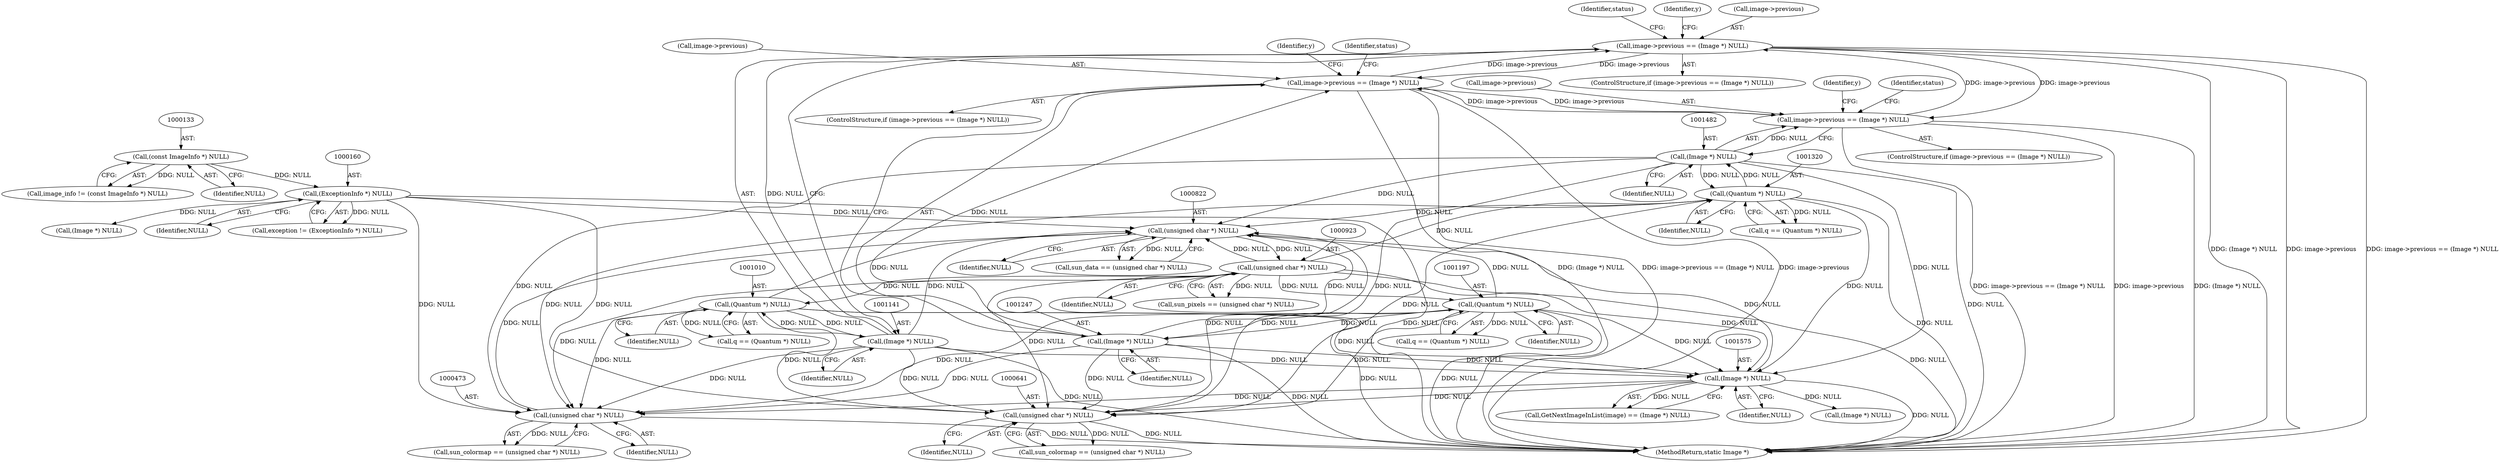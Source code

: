 digraph "0_ImageMagick_8ea44b48a182dd46d018f4b4f09a5e2ee9638105@pointer" {
"1001136" [label="(Call,image->previous == (Image *) NULL)"];
"1001242" [label="(Call,image->previous == (Image *) NULL)"];
"1001136" [label="(Call,image->previous == (Image *) NULL)"];
"1001477" [label="(Call,image->previous == (Image *) NULL)"];
"1001481" [label="(Call,(Image *) NULL)"];
"1001319" [label="(Call,(Quantum *) NULL)"];
"1000922" [label="(Call,(unsigned char *) NULL)"];
"1000821" [label="(Call,(unsigned char *) NULL)"];
"1001196" [label="(Call,(Quantum *) NULL)"];
"1001246" [label="(Call,(Image *) NULL)"];
"1001574" [label="(Call,(Image *) NULL)"];
"1001140" [label="(Call,(Image *) NULL)"];
"1001009" [label="(Call,(Quantum *) NULL)"];
"1000472" [label="(Call,(unsigned char *) NULL)"];
"1000159" [label="(Call,(ExceptionInfo *) NULL)"];
"1000132" [label="(Call,(const ImageInfo *) NULL)"];
"1000640" [label="(Call,(unsigned char *) NULL)"];
"1001571" [label="(Call,GetNextImageInList(image) == (Image *) NULL)"];
"1000190" [label="(Call,(Image *) NULL)"];
"1001194" [label="(Call,q == (Quantum *) NULL)"];
"1000161" [label="(Identifier,NULL)"];
"1001243" [label="(Call,image->previous)"];
"1001317" [label="(Call,q == (Quantum *) NULL)"];
"1001483" [label="(Identifier,NULL)"];
"1001145" [label="(Identifier,status)"];
"1001574" [label="(Call,(Image *) NULL)"];
"1001135" [label="(ControlStructure,if (image->previous == (Image *) NULL))"];
"1000823" [label="(Identifier,NULL)"];
"1000134" [label="(Identifier,NULL)"];
"1000993" [label="(Identifier,y)"];
"1001477" [label="(Call,image->previous == (Image *) NULL)"];
"1000924" [label="(Identifier,NULL)"];
"1000642" [label="(Identifier,NULL)"];
"1001246" [label="(Call,(Image *) NULL)"];
"1000640" [label="(Call,(unsigned char *) NULL)"];
"1000638" [label="(Call,sun_colormap == (unsigned char *) NULL)"];
"1000159" [label="(Call,(ExceptionInfo *) NULL)"];
"1001319" [label="(Call,(Quantum *) NULL)"];
"1001248" [label="(Identifier,NULL)"];
"1001486" [label="(Identifier,status)"];
"1001180" [label="(Identifier,y)"];
"1000922" [label="(Call,(unsigned char *) NULL)"];
"1001576" [label="(Identifier,NULL)"];
"1000157" [label="(Call,exception != (ExceptionInfo *) NULL)"];
"1001198" [label="(Identifier,NULL)"];
"1000130" [label="(Call,image_info != (const ImageInfo *) NULL)"];
"1000472" [label="(Call,(unsigned char *) NULL)"];
"1001251" [label="(Identifier,status)"];
"1001481" [label="(Call,(Image *) NULL)"];
"1001009" [label="(Call,(Quantum *) NULL)"];
"1000821" [label="(Call,(unsigned char *) NULL)"];
"1001616" [label="(MethodReturn,static Image *)"];
"1000920" [label="(Call,sun_pixels == (unsigned char *) NULL)"];
"1001196" [label="(Call,(Quantum *) NULL)"];
"1001478" [label="(Call,image->previous)"];
"1001303" [label="(Identifier,y)"];
"1001011" [label="(Identifier,NULL)"];
"1001583" [label="(Call,(Image *) NULL)"];
"1001007" [label="(Call,q == (Quantum *) NULL)"];
"1001321" [label="(Identifier,NULL)"];
"1001242" [label="(Call,image->previous == (Image *) NULL)"];
"1001241" [label="(ControlStructure,if (image->previous == (Image *) NULL))"];
"1001142" [label="(Identifier,NULL)"];
"1000132" [label="(Call,(const ImageInfo *) NULL)"];
"1001136" [label="(Call,image->previous == (Image *) NULL)"];
"1001137" [label="(Call,image->previous)"];
"1000470" [label="(Call,sun_colormap == (unsigned char *) NULL)"];
"1001476" [label="(ControlStructure,if (image->previous == (Image *) NULL))"];
"1000474" [label="(Identifier,NULL)"];
"1001140" [label="(Call,(Image *) NULL)"];
"1000819" [label="(Call,sun_data == (unsigned char *) NULL)"];
"1001136" -> "1001135"  [label="AST: "];
"1001136" -> "1001140"  [label="CFG: "];
"1001137" -> "1001136"  [label="AST: "];
"1001140" -> "1001136"  [label="AST: "];
"1001145" -> "1001136"  [label="CFG: "];
"1000993" -> "1001136"  [label="CFG: "];
"1001136" -> "1001616"  [label="DDG: (Image *) NULL"];
"1001136" -> "1001616"  [label="DDG: image->previous"];
"1001136" -> "1001616"  [label="DDG: image->previous == (Image *) NULL"];
"1001242" -> "1001136"  [label="DDG: image->previous"];
"1001477" -> "1001136"  [label="DDG: image->previous"];
"1001140" -> "1001136"  [label="DDG: NULL"];
"1001136" -> "1001242"  [label="DDG: image->previous"];
"1001136" -> "1001477"  [label="DDG: image->previous"];
"1001242" -> "1001241"  [label="AST: "];
"1001242" -> "1001246"  [label="CFG: "];
"1001243" -> "1001242"  [label="AST: "];
"1001246" -> "1001242"  [label="AST: "];
"1001251" -> "1001242"  [label="CFG: "];
"1001180" -> "1001242"  [label="CFG: "];
"1001242" -> "1001616"  [label="DDG: image->previous"];
"1001242" -> "1001616"  [label="DDG: (Image *) NULL"];
"1001242" -> "1001616"  [label="DDG: image->previous == (Image *) NULL"];
"1001477" -> "1001242"  [label="DDG: image->previous"];
"1001246" -> "1001242"  [label="DDG: NULL"];
"1001242" -> "1001477"  [label="DDG: image->previous"];
"1001477" -> "1001476"  [label="AST: "];
"1001477" -> "1001481"  [label="CFG: "];
"1001478" -> "1001477"  [label="AST: "];
"1001481" -> "1001477"  [label="AST: "];
"1001486" -> "1001477"  [label="CFG: "];
"1001303" -> "1001477"  [label="CFG: "];
"1001477" -> "1001616"  [label="DDG: image->previous == (Image *) NULL"];
"1001477" -> "1001616"  [label="DDG: image->previous"];
"1001477" -> "1001616"  [label="DDG: (Image *) NULL"];
"1001481" -> "1001477"  [label="DDG: NULL"];
"1001481" -> "1001483"  [label="CFG: "];
"1001482" -> "1001481"  [label="AST: "];
"1001483" -> "1001481"  [label="AST: "];
"1001481" -> "1001616"  [label="DDG: NULL"];
"1001481" -> "1000472"  [label="DDG: NULL"];
"1001481" -> "1000640"  [label="DDG: NULL"];
"1001481" -> "1000821"  [label="DDG: NULL"];
"1001481" -> "1001319"  [label="DDG: NULL"];
"1001319" -> "1001481"  [label="DDG: NULL"];
"1001481" -> "1001574"  [label="DDG: NULL"];
"1001319" -> "1001317"  [label="AST: "];
"1001319" -> "1001321"  [label="CFG: "];
"1001320" -> "1001319"  [label="AST: "];
"1001321" -> "1001319"  [label="AST: "];
"1001317" -> "1001319"  [label="CFG: "];
"1001319" -> "1001616"  [label="DDG: NULL"];
"1001319" -> "1000472"  [label="DDG: NULL"];
"1001319" -> "1000640"  [label="DDG: NULL"];
"1001319" -> "1000821"  [label="DDG: NULL"];
"1001319" -> "1001317"  [label="DDG: NULL"];
"1000922" -> "1001319"  [label="DDG: NULL"];
"1001319" -> "1001574"  [label="DDG: NULL"];
"1000922" -> "1000920"  [label="AST: "];
"1000922" -> "1000924"  [label="CFG: "];
"1000923" -> "1000922"  [label="AST: "];
"1000924" -> "1000922"  [label="AST: "];
"1000920" -> "1000922"  [label="CFG: "];
"1000922" -> "1001616"  [label="DDG: NULL"];
"1000922" -> "1000472"  [label="DDG: NULL"];
"1000922" -> "1000640"  [label="DDG: NULL"];
"1000922" -> "1000821"  [label="DDG: NULL"];
"1000922" -> "1000920"  [label="DDG: NULL"];
"1000821" -> "1000922"  [label="DDG: NULL"];
"1000922" -> "1001009"  [label="DDG: NULL"];
"1000922" -> "1001196"  [label="DDG: NULL"];
"1000922" -> "1001574"  [label="DDG: NULL"];
"1000821" -> "1000819"  [label="AST: "];
"1000821" -> "1000823"  [label="CFG: "];
"1000822" -> "1000821"  [label="AST: "];
"1000823" -> "1000821"  [label="AST: "];
"1000819" -> "1000821"  [label="CFG: "];
"1000821" -> "1000819"  [label="DDG: NULL"];
"1001196" -> "1000821"  [label="DDG: NULL"];
"1001574" -> "1000821"  [label="DDG: NULL"];
"1000472" -> "1000821"  [label="DDG: NULL"];
"1001140" -> "1000821"  [label="DDG: NULL"];
"1001009" -> "1000821"  [label="DDG: NULL"];
"1001246" -> "1000821"  [label="DDG: NULL"];
"1000640" -> "1000821"  [label="DDG: NULL"];
"1000159" -> "1000821"  [label="DDG: NULL"];
"1001196" -> "1001194"  [label="AST: "];
"1001196" -> "1001198"  [label="CFG: "];
"1001197" -> "1001196"  [label="AST: "];
"1001198" -> "1001196"  [label="AST: "];
"1001194" -> "1001196"  [label="CFG: "];
"1001196" -> "1001616"  [label="DDG: NULL"];
"1001196" -> "1000472"  [label="DDG: NULL"];
"1001196" -> "1000640"  [label="DDG: NULL"];
"1001196" -> "1001194"  [label="DDG: NULL"];
"1001246" -> "1001196"  [label="DDG: NULL"];
"1001196" -> "1001246"  [label="DDG: NULL"];
"1001196" -> "1001574"  [label="DDG: NULL"];
"1001246" -> "1001248"  [label="CFG: "];
"1001247" -> "1001246"  [label="AST: "];
"1001248" -> "1001246"  [label="AST: "];
"1001246" -> "1001616"  [label="DDG: NULL"];
"1001246" -> "1000472"  [label="DDG: NULL"];
"1001246" -> "1000640"  [label="DDG: NULL"];
"1001246" -> "1001574"  [label="DDG: NULL"];
"1001574" -> "1001571"  [label="AST: "];
"1001574" -> "1001576"  [label="CFG: "];
"1001575" -> "1001574"  [label="AST: "];
"1001576" -> "1001574"  [label="AST: "];
"1001571" -> "1001574"  [label="CFG: "];
"1001574" -> "1001616"  [label="DDG: NULL"];
"1001574" -> "1000472"  [label="DDG: NULL"];
"1001574" -> "1000640"  [label="DDG: NULL"];
"1001574" -> "1001571"  [label="DDG: NULL"];
"1001140" -> "1001574"  [label="DDG: NULL"];
"1001009" -> "1001574"  [label="DDG: NULL"];
"1001574" -> "1001583"  [label="DDG: NULL"];
"1001140" -> "1001142"  [label="CFG: "];
"1001141" -> "1001140"  [label="AST: "];
"1001142" -> "1001140"  [label="AST: "];
"1001140" -> "1001616"  [label="DDG: NULL"];
"1001140" -> "1000472"  [label="DDG: NULL"];
"1001140" -> "1000640"  [label="DDG: NULL"];
"1001140" -> "1001009"  [label="DDG: NULL"];
"1001009" -> "1001140"  [label="DDG: NULL"];
"1001009" -> "1001007"  [label="AST: "];
"1001009" -> "1001011"  [label="CFG: "];
"1001010" -> "1001009"  [label="AST: "];
"1001011" -> "1001009"  [label="AST: "];
"1001007" -> "1001009"  [label="CFG: "];
"1001009" -> "1001616"  [label="DDG: NULL"];
"1001009" -> "1000472"  [label="DDG: NULL"];
"1001009" -> "1000640"  [label="DDG: NULL"];
"1001009" -> "1001007"  [label="DDG: NULL"];
"1000472" -> "1000470"  [label="AST: "];
"1000472" -> "1000474"  [label="CFG: "];
"1000473" -> "1000472"  [label="AST: "];
"1000474" -> "1000472"  [label="AST: "];
"1000470" -> "1000472"  [label="CFG: "];
"1000472" -> "1001616"  [label="DDG: NULL"];
"1000472" -> "1000470"  [label="DDG: NULL"];
"1000159" -> "1000472"  [label="DDG: NULL"];
"1000159" -> "1000157"  [label="AST: "];
"1000159" -> "1000161"  [label="CFG: "];
"1000160" -> "1000159"  [label="AST: "];
"1000161" -> "1000159"  [label="AST: "];
"1000157" -> "1000159"  [label="CFG: "];
"1000159" -> "1001616"  [label="DDG: NULL"];
"1000159" -> "1000157"  [label="DDG: NULL"];
"1000132" -> "1000159"  [label="DDG: NULL"];
"1000159" -> "1000190"  [label="DDG: NULL"];
"1000159" -> "1000640"  [label="DDG: NULL"];
"1000132" -> "1000130"  [label="AST: "];
"1000132" -> "1000134"  [label="CFG: "];
"1000133" -> "1000132"  [label="AST: "];
"1000134" -> "1000132"  [label="AST: "];
"1000130" -> "1000132"  [label="CFG: "];
"1000132" -> "1000130"  [label="DDG: NULL"];
"1000640" -> "1000638"  [label="AST: "];
"1000640" -> "1000642"  [label="CFG: "];
"1000641" -> "1000640"  [label="AST: "];
"1000642" -> "1000640"  [label="AST: "];
"1000638" -> "1000640"  [label="CFG: "];
"1000640" -> "1001616"  [label="DDG: NULL"];
"1000640" -> "1000638"  [label="DDG: NULL"];
}
